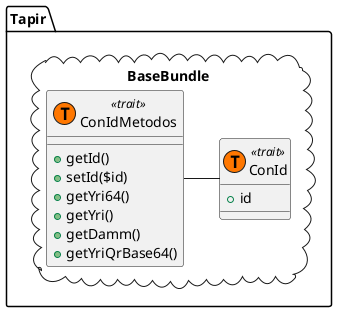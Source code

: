 @startuml

Namespace Tapir.BaseBundle <<cloud>> {
 class ConId <<(T,#FF7700) trait>>{
 +id
 }
 class ConIdMetodos <<(T,#FF7700) trait>>{
 +getId()
 +setId($id)
 +getYri64()
 +getYri()
 +getDamm()
 +getYriQrBase64()
 }
 ConId-left-ConIdMetodos
 }
 
@enduml

@startuml

namespace Tapir.BaseBundle.Versionable<<cloud>>{
class Versionable << (T,#FF7700) trait >> {
	-Version
	+getVersion()
	+setVersion()
	}
class Auditable << (T,#FF7700) trait >> {
	}	
	Versionable .left.|> Auditable : implementa
 }
 
@enduml

@startuml

namespace Tapir.BaseBundle <<cloud>> {
class Suprimible << (T,#FF7700) trait >> {
	-Suprimido
	+Suprimir()
	}
 }
 
@enduml

@startuml

namespace Tapir.BaseBundle <<cloud>>{
class Archivable << (T,#FF7700) trait >> {
	-Archivado
	+Archivar()
	}
 }
 
@enduml

@startuml

namespace Tapir.BaseBundle <<cloud>> {
class ConObs <<(T,#FF7700) trait>> {
 +Observaciones
 +getObs()
 +setObs()
 }
 }
 
@enduml

@startuml
 
namespace Tapir.BaseBundle <<cloud>>{
class ConNombre <<(T,#FF7700) trait>>{
 +Nombre
 +__toString()
 +getetNombre()
 +setNombre()
 }
 }
 
@enduml